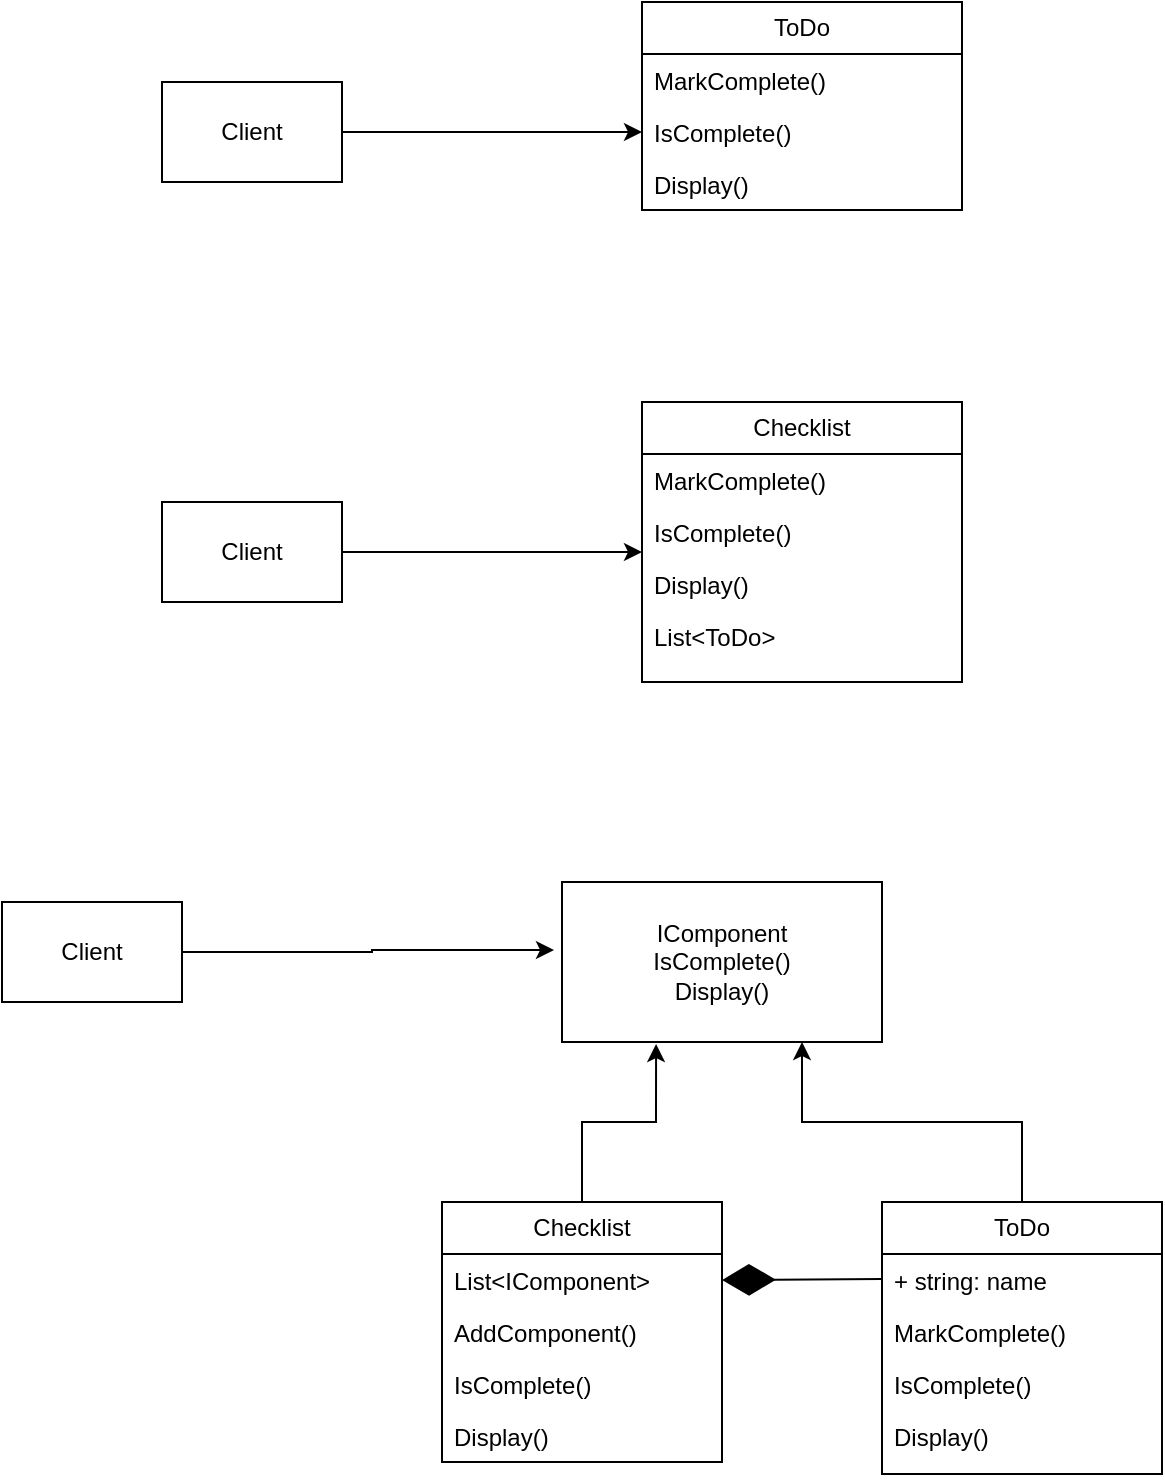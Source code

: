 <mxfile version="26.0.5">
  <diagram name="Page-1" id="e8W2hWQfFlhsunMqTw0N">
    <mxGraphModel dx="928" dy="1145" grid="1" gridSize="10" guides="1" tooltips="1" connect="1" arrows="1" fold="1" page="1" pageScale="1" pageWidth="850" pageHeight="1100" math="0" shadow="0">
      <root>
        <mxCell id="0" />
        <mxCell id="1" parent="0" />
        <mxCell id="WyMxbYq4iNGOKfZh8LQr-1" value="ToDo" style="swimlane;fontStyle=0;childLayout=stackLayout;horizontal=1;startSize=26;fillColor=none;horizontalStack=0;resizeParent=1;resizeParentMax=0;resizeLast=0;collapsible=1;marginBottom=0;whiteSpace=wrap;html=1;" vertex="1" parent="1">
          <mxGeometry x="440" y="160" width="160" height="104" as="geometry" />
        </mxCell>
        <mxCell id="WyMxbYq4iNGOKfZh8LQr-2" value="MarkComplete()" style="text;strokeColor=none;fillColor=none;align=left;verticalAlign=top;spacingLeft=4;spacingRight=4;overflow=hidden;rotatable=0;points=[[0,0.5],[1,0.5]];portConstraint=eastwest;whiteSpace=wrap;html=1;" vertex="1" parent="WyMxbYq4iNGOKfZh8LQr-1">
          <mxGeometry y="26" width="160" height="26" as="geometry" />
        </mxCell>
        <mxCell id="WyMxbYq4iNGOKfZh8LQr-3" value="IsComplete()" style="text;strokeColor=none;fillColor=none;align=left;verticalAlign=top;spacingLeft=4;spacingRight=4;overflow=hidden;rotatable=0;points=[[0,0.5],[1,0.5]];portConstraint=eastwest;whiteSpace=wrap;html=1;" vertex="1" parent="WyMxbYq4iNGOKfZh8LQr-1">
          <mxGeometry y="52" width="160" height="26" as="geometry" />
        </mxCell>
        <mxCell id="WyMxbYq4iNGOKfZh8LQr-4" value="Display()" style="text;strokeColor=none;fillColor=none;align=left;verticalAlign=top;spacingLeft=4;spacingRight=4;overflow=hidden;rotatable=0;points=[[0,0.5],[1,0.5]];portConstraint=eastwest;whiteSpace=wrap;html=1;" vertex="1" parent="WyMxbYq4iNGOKfZh8LQr-1">
          <mxGeometry y="78" width="160" height="26" as="geometry" />
        </mxCell>
        <mxCell id="WyMxbYq4iNGOKfZh8LQr-5" value="Checklist" style="swimlane;fontStyle=0;childLayout=stackLayout;horizontal=1;startSize=26;fillColor=none;horizontalStack=0;resizeParent=1;resizeParentMax=0;resizeLast=0;collapsible=1;marginBottom=0;whiteSpace=wrap;html=1;" vertex="1" parent="1">
          <mxGeometry x="440" y="360" width="160" height="140" as="geometry" />
        </mxCell>
        <mxCell id="WyMxbYq4iNGOKfZh8LQr-6" value="MarkComplete()" style="text;strokeColor=none;fillColor=none;align=left;verticalAlign=top;spacingLeft=4;spacingRight=4;overflow=hidden;rotatable=0;points=[[0,0.5],[1,0.5]];portConstraint=eastwest;whiteSpace=wrap;html=1;" vertex="1" parent="WyMxbYq4iNGOKfZh8LQr-5">
          <mxGeometry y="26" width="160" height="26" as="geometry" />
        </mxCell>
        <mxCell id="WyMxbYq4iNGOKfZh8LQr-7" value="IsComplete()" style="text;strokeColor=none;fillColor=none;align=left;verticalAlign=top;spacingLeft=4;spacingRight=4;overflow=hidden;rotatable=0;points=[[0,0.5],[1,0.5]];portConstraint=eastwest;whiteSpace=wrap;html=1;" vertex="1" parent="WyMxbYq4iNGOKfZh8LQr-5">
          <mxGeometry y="52" width="160" height="26" as="geometry" />
        </mxCell>
        <mxCell id="WyMxbYq4iNGOKfZh8LQr-8" value="Display()" style="text;strokeColor=none;fillColor=none;align=left;verticalAlign=top;spacingLeft=4;spacingRight=4;overflow=hidden;rotatable=0;points=[[0,0.5],[1,0.5]];portConstraint=eastwest;whiteSpace=wrap;html=1;" vertex="1" parent="WyMxbYq4iNGOKfZh8LQr-5">
          <mxGeometry y="78" width="160" height="26" as="geometry" />
        </mxCell>
        <mxCell id="WyMxbYq4iNGOKfZh8LQr-9" value="List&amp;lt;ToDo&amp;gt;" style="text;strokeColor=none;fillColor=none;align=left;verticalAlign=top;spacingLeft=4;spacingRight=4;overflow=hidden;rotatable=0;points=[[0,0.5],[1,0.5]];portConstraint=eastwest;whiteSpace=wrap;html=1;" vertex="1" parent="WyMxbYq4iNGOKfZh8LQr-5">
          <mxGeometry y="104" width="160" height="36" as="geometry" />
        </mxCell>
        <mxCell id="WyMxbYq4iNGOKfZh8LQr-11" style="edgeStyle=orthogonalEdgeStyle;rounded=0;orthogonalLoop=1;jettySize=auto;html=1;entryX=0;entryY=0.5;entryDx=0;entryDy=0;" edge="1" parent="1" source="WyMxbYq4iNGOKfZh8LQr-10" target="WyMxbYq4iNGOKfZh8LQr-3">
          <mxGeometry relative="1" as="geometry" />
        </mxCell>
        <mxCell id="WyMxbYq4iNGOKfZh8LQr-10" value="Client" style="html=1;whiteSpace=wrap;" vertex="1" parent="1">
          <mxGeometry x="200" y="200" width="90" height="50" as="geometry" />
        </mxCell>
        <mxCell id="WyMxbYq4iNGOKfZh8LQr-12" value="Client" style="html=1;whiteSpace=wrap;" vertex="1" parent="1">
          <mxGeometry x="200" y="410" width="90" height="50" as="geometry" />
        </mxCell>
        <mxCell id="WyMxbYq4iNGOKfZh8LQr-13" style="edgeStyle=orthogonalEdgeStyle;rounded=0;orthogonalLoop=1;jettySize=auto;html=1;entryX=0;entryY=0.885;entryDx=0;entryDy=0;entryPerimeter=0;" edge="1" parent="1" source="WyMxbYq4iNGOKfZh8LQr-12" target="WyMxbYq4iNGOKfZh8LQr-7">
          <mxGeometry relative="1" as="geometry" />
        </mxCell>
        <mxCell id="WyMxbYq4iNGOKfZh8LQr-14" value="IComponent&lt;div&gt;IsComplete()&lt;/div&gt;&lt;div&gt;Display()&lt;/div&gt;" style="html=1;whiteSpace=wrap;" vertex="1" parent="1">
          <mxGeometry x="400" y="600" width="160" height="80" as="geometry" />
        </mxCell>
        <mxCell id="WyMxbYq4iNGOKfZh8LQr-15" value="Checklist" style="swimlane;fontStyle=0;childLayout=stackLayout;horizontal=1;startSize=26;fillColor=none;horizontalStack=0;resizeParent=1;resizeParentMax=0;resizeLast=0;collapsible=1;marginBottom=0;whiteSpace=wrap;html=1;" vertex="1" parent="1">
          <mxGeometry x="340" y="760" width="140" height="130" as="geometry" />
        </mxCell>
        <mxCell id="WyMxbYq4iNGOKfZh8LQr-27" value="" style="endArrow=diamondThin;endFill=1;endSize=24;html=1;rounded=0;entryX=1;entryY=0.5;entryDx=0;entryDy=0;" edge="1" parent="WyMxbYq4iNGOKfZh8LQr-15" target="WyMxbYq4iNGOKfZh8LQr-16">
          <mxGeometry width="160" relative="1" as="geometry">
            <mxPoint x="220" y="38.5" as="sourcePoint" />
            <mxPoint x="90" y="38.5" as="targetPoint" />
          </mxGeometry>
        </mxCell>
        <mxCell id="WyMxbYq4iNGOKfZh8LQr-16" value="List&amp;lt;IComponent&amp;gt;" style="text;strokeColor=none;fillColor=none;align=left;verticalAlign=top;spacingLeft=4;spacingRight=4;overflow=hidden;rotatable=0;points=[[0,0.5],[1,0.5]];portConstraint=eastwest;whiteSpace=wrap;html=1;" vertex="1" parent="WyMxbYq4iNGOKfZh8LQr-15">
          <mxGeometry y="26" width="140" height="26" as="geometry" />
        </mxCell>
        <mxCell id="WyMxbYq4iNGOKfZh8LQr-17" value="AddComponent()" style="text;strokeColor=none;fillColor=none;align=left;verticalAlign=top;spacingLeft=4;spacingRight=4;overflow=hidden;rotatable=0;points=[[0,0.5],[1,0.5]];portConstraint=eastwest;whiteSpace=wrap;html=1;" vertex="1" parent="WyMxbYq4iNGOKfZh8LQr-15">
          <mxGeometry y="52" width="140" height="26" as="geometry" />
        </mxCell>
        <mxCell id="WyMxbYq4iNGOKfZh8LQr-18" value="IsComplete()&lt;span style=&quot;color: rgba(0, 0, 0, 0); font-family: monospace; font-size: 0px; text-wrap-mode: nowrap;&quot;&gt;%3CmxGraphModel%3E%3Croot%3E%3CmxCell%20id%3D%220%22%2F%3E%3CmxCell%20id%3D%221%22%20parent%3D%220%22%2F%3E%3CmxCell%20id%3D%222%22%20value%3D%22Classname%22%20style%3D%22swimlane%3BfontStyle%3D0%3BchildLayout%3DstackLayout%3Bhorizontal%3D1%3BstartSize%3D26%3BfillColor%3Dnone%3BhorizontalStack%3D0%3BresizeParent%3D1%3BresizeParentMax%3D0%3BresizeLast%3D0%3Bcollapsible%3D1%3BmarginBottom%3D0%3BwhiteSpace%3Dwrap%3Bhtml%3D1%3B%22%20vertex%3D%221%22%20parent%3D%221%22%3E%3CmxGeometry%20x%3D%22390%22%20y%3D%22730%22%20width%3D%22140%22%20height%3D%22104%22%20as%3D%22geometry%22%2F%3E%3C%2FmxCell%3E%3CmxCell%20id%3D%223%22%20value%3D%22%2B%20field%3A%20type%22%20style%3D%22text%3BstrokeColor%3Dnone%3BfillColor%3Dnone%3Balign%3Dleft%3BverticalAlign%3Dtop%3BspacingLeft%3D4%3BspacingRight%3D4%3Boverflow%3Dhidden%3Brotatable%3D0%3Bpoints%3D%5B%5B0%2C0.5%5D%2C%5B1%2C0.5%5D%5D%3BportConstraint%3Deastwest%3BwhiteSpace%3Dwrap%3Bhtml%3D1%3B%22%20vertex%3D%221%22%20parent%3D%222%22%3E%3CmxGeometry%20y%3D%2226%22%20width%3D%22140%22%20height%3D%2226%22%20as%3D%22geometry%22%2F%3E%3C%2FmxCell%3E%3CmxCell%20id%3D%224%22%20value%3D%22%2B%20field%3A%20type%22%20style%3D%22text%3BstrokeColor%3Dnone%3BfillColor%3Dnone%3Balign%3Dleft%3BverticalAlign%3Dtop%3BspacingLeft%3D4%3BspacingRight%3D4%3Boverflow%3Dhidden%3Brotatable%3D0%3Bpoints%3D%5B%5B0%2C0.5%5D%2C%5B1%2C0.5%5D%5D%3BportConstraint%3Deastwest%3BwhiteSpace%3Dwrap%3Bhtml%3D1%3B%22%20vertex%3D%221%22%20parent%3D%222%22%3E%3CmxGeometry%20y%3D%2252%22%20width%3D%22140%22%20height%3D%2226%22%20as%3D%22geometry%22%2F%3E%3C%2FmxCell%3E%3CmxCell%20id%3D%225%22%20value%3D%22%2B%20field%3A%20type%22%20style%3D%22text%3BstrokeColor%3Dnone%3BfillColor%3Dnone%3Balign%3Dleft%3BverticalAlign%3Dtop%3BspacingLeft%3D4%3BspacingRight%3D4%3Boverflow%3Dhidden%3Brotatable%3D0%3Bpoints%3D%5B%5B0%2C0.5%5D%2C%5B1%2C0.5%5D%5D%3BportConstraint%3Deastwest%3BwhiteSpace%3Dwrap%3Bhtml%3D1%3B%22%20vertex%3D%221%22%20parent%3D%222%22%3E%3CmxGeometry%20y%3D%2278%22%20width%3D%22140%22%20height%3D%2226%22%20as%3D%22geometry%22%2F%3E%3C%2FmxCell%3E%3C%2Froot%3E%3C%2FmxGraphModel%3E&lt;/span&gt;" style="text;strokeColor=none;fillColor=none;align=left;verticalAlign=top;spacingLeft=4;spacingRight=4;overflow=hidden;rotatable=0;points=[[0,0.5],[1,0.5]];portConstraint=eastwest;whiteSpace=wrap;html=1;" vertex="1" parent="WyMxbYq4iNGOKfZh8LQr-15">
          <mxGeometry y="78" width="140" height="26" as="geometry" />
        </mxCell>
        <mxCell id="WyMxbYq4iNGOKfZh8LQr-23" value="Display()" style="text;strokeColor=none;fillColor=none;align=left;verticalAlign=top;spacingLeft=4;spacingRight=4;overflow=hidden;rotatable=0;points=[[0,0.5],[1,0.5]];portConstraint=eastwest;whiteSpace=wrap;html=1;" vertex="1" parent="WyMxbYq4iNGOKfZh8LQr-15">
          <mxGeometry y="104" width="140" height="26" as="geometry" />
        </mxCell>
        <mxCell id="WyMxbYq4iNGOKfZh8LQr-26" style="edgeStyle=orthogonalEdgeStyle;rounded=0;orthogonalLoop=1;jettySize=auto;html=1;entryX=0.75;entryY=1;entryDx=0;entryDy=0;" edge="1" parent="1" source="WyMxbYq4iNGOKfZh8LQr-19" target="WyMxbYq4iNGOKfZh8LQr-14">
          <mxGeometry relative="1" as="geometry" />
        </mxCell>
        <mxCell id="WyMxbYq4iNGOKfZh8LQr-19" value="ToDo" style="swimlane;fontStyle=0;childLayout=stackLayout;horizontal=1;startSize=26;fillColor=none;horizontalStack=0;resizeParent=1;resizeParentMax=0;resizeLast=0;collapsible=1;marginBottom=0;whiteSpace=wrap;html=1;" vertex="1" parent="1">
          <mxGeometry x="560" y="760" width="140" height="136" as="geometry" />
        </mxCell>
        <mxCell id="WyMxbYq4iNGOKfZh8LQr-20" value="+ string: name" style="text;strokeColor=none;fillColor=none;align=left;verticalAlign=top;spacingLeft=4;spacingRight=4;overflow=hidden;rotatable=0;points=[[0,0.5],[1,0.5]];portConstraint=eastwest;whiteSpace=wrap;html=1;" vertex="1" parent="WyMxbYq4iNGOKfZh8LQr-19">
          <mxGeometry y="26" width="140" height="26" as="geometry" />
        </mxCell>
        <mxCell id="WyMxbYq4iNGOKfZh8LQr-21" value="MarkComplete()" style="text;strokeColor=none;fillColor=none;align=left;verticalAlign=top;spacingLeft=4;spacingRight=4;overflow=hidden;rotatable=0;points=[[0,0.5],[1,0.5]];portConstraint=eastwest;whiteSpace=wrap;html=1;" vertex="1" parent="WyMxbYq4iNGOKfZh8LQr-19">
          <mxGeometry y="52" width="140" height="26" as="geometry" />
        </mxCell>
        <mxCell id="WyMxbYq4iNGOKfZh8LQr-22" value="IsComplete()" style="text;strokeColor=none;fillColor=none;align=left;verticalAlign=top;spacingLeft=4;spacingRight=4;overflow=hidden;rotatable=0;points=[[0,0.5],[1,0.5]];portConstraint=eastwest;whiteSpace=wrap;html=1;" vertex="1" parent="WyMxbYq4iNGOKfZh8LQr-19">
          <mxGeometry y="78" width="140" height="26" as="geometry" />
        </mxCell>
        <mxCell id="WyMxbYq4iNGOKfZh8LQr-24" value="Display()" style="text;strokeColor=none;fillColor=none;align=left;verticalAlign=top;spacingLeft=4;spacingRight=4;overflow=hidden;rotatable=0;points=[[0,0.5],[1,0.5]];portConstraint=eastwest;whiteSpace=wrap;html=1;" vertex="1" parent="WyMxbYq4iNGOKfZh8LQr-19">
          <mxGeometry y="104" width="140" height="32" as="geometry" />
        </mxCell>
        <mxCell id="WyMxbYq4iNGOKfZh8LQr-25" style="edgeStyle=orthogonalEdgeStyle;rounded=0;orthogonalLoop=1;jettySize=auto;html=1;entryX=0.294;entryY=1.013;entryDx=0;entryDy=0;entryPerimeter=0;" edge="1" parent="1" source="WyMxbYq4iNGOKfZh8LQr-15" target="WyMxbYq4iNGOKfZh8LQr-14">
          <mxGeometry relative="1" as="geometry" />
        </mxCell>
        <mxCell id="WyMxbYq4iNGOKfZh8LQr-28" value="Client" style="html=1;whiteSpace=wrap;" vertex="1" parent="1">
          <mxGeometry x="120" y="610" width="90" height="50" as="geometry" />
        </mxCell>
        <mxCell id="WyMxbYq4iNGOKfZh8LQr-29" style="edgeStyle=orthogonalEdgeStyle;rounded=0;orthogonalLoop=1;jettySize=auto;html=1;entryX=-0.025;entryY=0.425;entryDx=0;entryDy=0;entryPerimeter=0;" edge="1" parent="1" source="WyMxbYq4iNGOKfZh8LQr-28" target="WyMxbYq4iNGOKfZh8LQr-14">
          <mxGeometry relative="1" as="geometry" />
        </mxCell>
      </root>
    </mxGraphModel>
  </diagram>
</mxfile>
